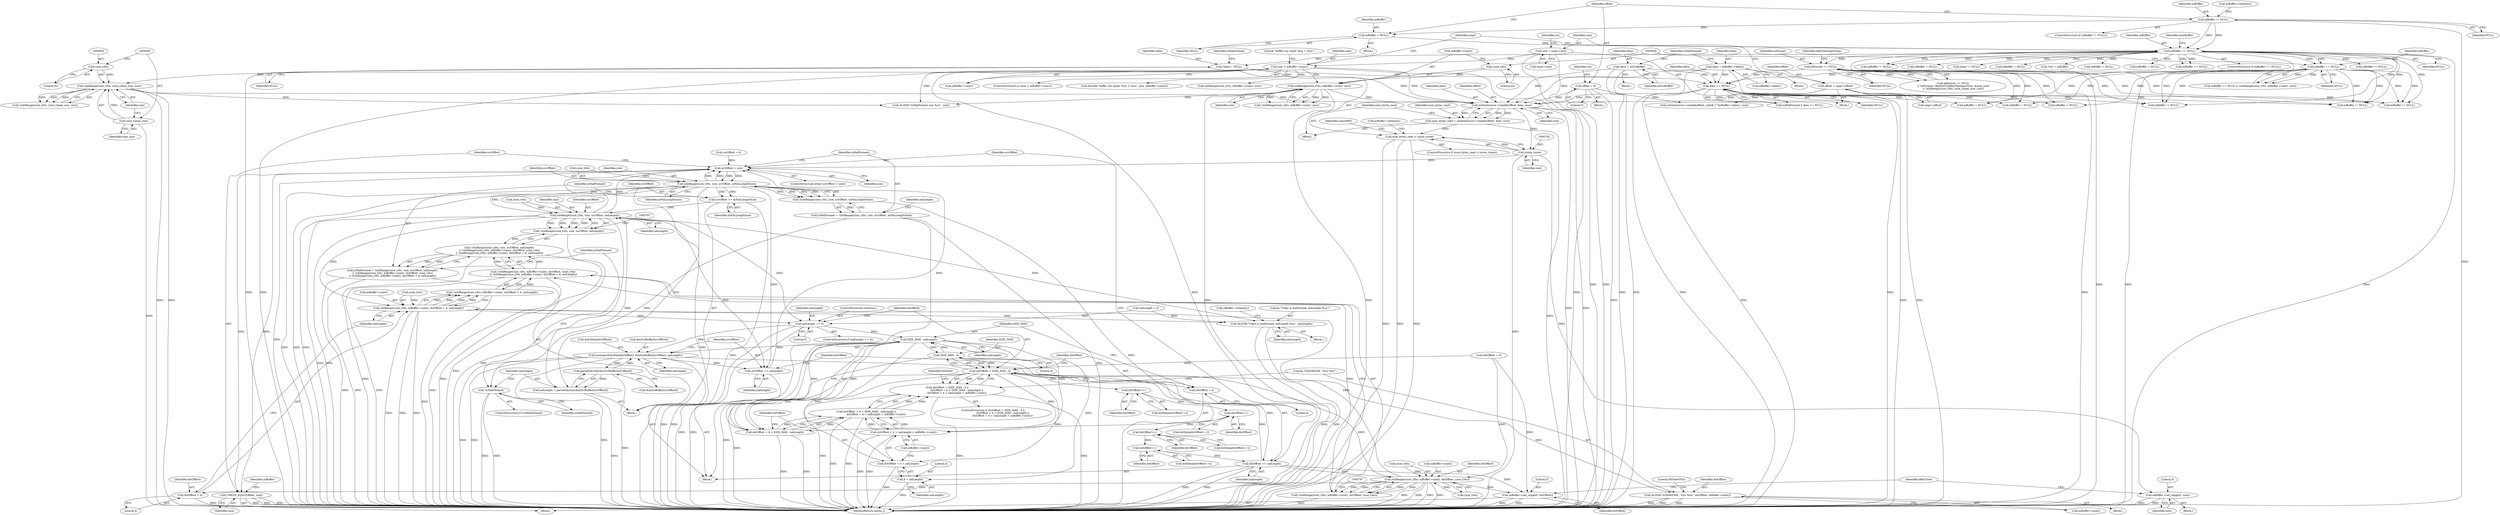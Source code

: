 digraph "0_Android_5403587a74aee2fb57076528c3927851531c8afb@API" {
"1000694" [label="(Call,mDataSource->readAt(offset, data, size))"];
"1000238" [label="(Call,offset = 0)"];
"1000303" [label="(Call,offset = smpl->offset)"];
"1000636" [label="(Call,data = mBuffer->data())"];
"1000674" [label="(Call,data == NULL)"];
"1000668" [label="(Call,data = mSrcBuffer)"];
"1000608" [label="(Call,*data = NULL)"];
"1000255" [label="(Call,mBuffer == NULL)"];
"1000234" [label="(Call,mBuffer = NULL)"];
"1000229" [label="(Call,mBuffer != NULL)"];
"1000620" [label="(Call,mBuffer == NULL)"];
"1000644" [label="(Call,mFormat == NULL)"];
"1000624" [label="(Call,isInRange((size_t)0u, mBuffer->size(), size))"];
"1000625" [label="(Call,(size_t)0u)"];
"1000347" [label="(Call,size > mBuffer->size())"];
"1000308" [label="(Call,size = smpl->size)"];
"1000654" [label="(Call,isInRange((size_t)0u, (size_t)max_size, size))"];
"1000655" [label="(Call,(size_t)0u)"];
"1000658" [label="(Call,(size_t)max_size)"];
"1000692" [label="(Call,num_bytes_read = mDataSource->readAt(offset, data, size))"];
"1000699" [label="(Call,num_bytes_read < (ssize_t)size)"];
"1000701" [label="(Call,(ssize_t)size)"];
"1000720" [label="(Call,mBuffer->set_range(0, size))"];
"1000740" [label="(Call,srcOffset < size)"];
"1000747" [label="(Call,isInRange((size_t)0u, size, srcOffset, mNALLengthSize))"];
"1000746" [label="(Call,!isInRange((size_t)0u, size, srcOffset, mNALLengthSize))"];
"1000744" [label="(Call,isMalFormed = !isInRange((size_t)0u, size, srcOffset, mNALLengthSize))"];
"1000759" [label="(Call,!isMalFormed)"];
"1000769" [label="(Call,srcOffset += mNALLengthSize)"];
"1000776" [label="(Call,isInRange((size_t)0u, size, srcOffset, nalLength))"];
"1000775" [label="(Call,!isInRange((size_t)0u, size, srcOffset, nalLength))"];
"1000774" [label="(Call,!isInRange((size_t)0u, size, srcOffset, nalLength)\n || !isInRange((size_t)0u, mBuffer->size(), dstOffset, (size_t)4u)\n || !isInRange((size_t)0u, mBuffer->size(), dstOffset + 4, nalLength))"];
"1000772" [label="(Call,isMalFormed = !isInRange((size_t)0u, size, srcOffset, nalLength)\n || !isInRange((size_t)0u, mBuffer->size(), dstOffset, (size_t)4u)\n || !isInRange((size_t)0u, mBuffer->size(), dstOffset + 4, nalLength))"];
"1000795" [label="(Call,isInRange((size_t)0u, mBuffer->size(), dstOffset + 4, nalLength))"];
"1000794" [label="(Call,!isInRange((size_t)0u, mBuffer->size(), dstOffset + 4, nalLength))"];
"1000783" [label="(Call,!isInRange((size_t)0u, mBuffer->size(), dstOffset, (size_t)4u)\n || !isInRange((size_t)0u, mBuffer->size(), dstOffset + 4, nalLength))"];
"1000807" [label="(Call,ALOGE(\"Video is malformed; nalLength %zu\", nalLength))"];
"1000817" [label="(Call,nalLength == 0)"];
"1000834" [label="(Call,SIZE_MAX - nalLength)"];
"1000826" [label="(Call,SIZE_MAX - 4)"];
"1000824" [label="(Call,dstOffset > SIZE_MAX - 4)"];
"1000823" [label="(Call,dstOffset > SIZE_MAX - 4 ||\n                        dstOffset + 4 > SIZE_MAX - nalLength ||\n                        dstOffset + 4 + nalLength > mBuffer->size())"];
"1000830" [label="(Call,dstOffset + 4 > SIZE_MAX - nalLength)"];
"1000829" [label="(Call,dstOffset + 4 > SIZE_MAX - nalLength ||\n                        dstOffset + 4 + nalLength > mBuffer->size())"];
"1000831" [label="(Call,dstOffset + 4)"];
"1000837" [label="(Call,dstOffset + 4 + nalLength > mBuffer->size())"];
"1000838" [label="(Call,dstOffset + 4 + nalLength)"];
"1000845" [label="(Call,ALOGE(\"b/26365349 : %zu %zu\", dstOffset, mBuffer->size()))"];
"1000861" [label="(Call,dstOffset++)"];
"1000867" [label="(Call,dstOffset++)"];
"1000873" [label="(Call,dstOffset++)"];
"1000879" [label="(Call,dstOffset++)"];
"1000895" [label="(Call,dstOffset += nalLength)"];
"1000785" [label="(Call,isInRange((size_t)0u, mBuffer->size(), dstOffset, (size_t)4u))"];
"1000784" [label="(Call,!isInRange((size_t)0u, mBuffer->size(), dstOffset, (size_t)4u))"];
"1000800" [label="(Call,dstOffset + 4)"];
"1000905" [label="(Call,mBuffer->set_range(0, dstOffset))"];
"1000840" [label="(Call,4 + nalLength)"];
"1000882" [label="(Call,memcpy(&dstData[dstOffset], &mSrcBuffer[srcOffset], nalLength))"];
"1000764" [label="(Call,parseNALSize(&mSrcBuffer[srcOffset]))"];
"1000762" [label="(Call,nalLength = parseNALSize(&mSrcBuffer[srcOffset]))"];
"1000892" [label="(Call,srcOffset += nalLength)"];
"1000898" [label="(Call,CHECK_EQ(srcOffset, size))"];
"1000714" [label="(Identifier,usesDRM)"];
"1000796" [label="(Call,(size_t)0u)"];
"1000717" [label="(Call,mBuffer != NULL)"];
"1000784" [label="(Call,!isInRange((size_t)0u, mBuffer->size(), dstOffset, (size_t)4u))"];
"1000349" [label="(Call,mBuffer->size())"];
"1000862" [label="(Identifier,dstOffset)"];
"1000258" [label="(Block,)"];
"1000646" [label="(Identifier,NULL)"];
"1000741" [label="(Identifier,srcOffset)"];
"1000314" [label="(Identifier,cts)"];
"1000257" [label="(Identifier,NULL)"];
"1000232" [label="(Block,)"];
"1000610" [label="(Identifier,NULL)"];
"1000827" [label="(Identifier,SIZE_MAX)"];
"1000877" [label="(Call,dstData[dstOffset++])"];
"1000661" [label="(Identifier,size)"];
"1000696" [label="(Identifier,data)"];
"1000695" [label="(Identifier,offset)"];
"1000817" [label="(Call,nalLength == 0)"];
"1000636" [label="(Call,data = mBuffer->data())"];
"1000839" [label="(Identifier,dstOffset)"];
"1000609" [label="(Identifier,data)"];
"1000747" [label="(Call,isInRange((size_t)0u, size, srcOffset, mNALLengthSize))"];
"1000346" [label="(ControlStructure,if (size > mBuffer->size()))"];
"1000909" [label="(Identifier,kKeyTime)"];
"1000861" [label="(Call,dstOffset++)"];
"1000608" [label="(Call,*data = NULL)"];
"1000240" [label="(Literal,0)"];
"1000724" [label="(Block,)"];
"1000678" [label="(Call,ALOGE(\"isMalFormed size %zu\", size))"];
"1000635" [label="(Block,)"];
"1000732" [label="(Call,srcOffset = 0)"];
"1000843" [label="(Call,mBuffer->size())"];
"1000304" [label="(Identifier,offset)"];
"1000753" [label="(Identifier,mNALLengthSize)"];
"1000905" [label="(Call,mBuffer->set_range(0, dstOffset))"];
"1000867" [label="(Call,dstOffset++)"];
"1000228" [label="(ControlStructure,if (mBuffer != NULL))"];
"1000780" [label="(Identifier,size)"];
"1000850" [label="(Literal,0x534e4554)"];
"1000233" [label="(Call,mBuffer->release())"];
"1000822" [label="(ControlStructure,if (dstOffset > SIZE_MAX - 4 ||\n                        dstOffset + 4 > SIZE_MAX - nalLength ||\n                        dstOffset + 4 + nalLength > mBuffer->size()))"];
"1000762" [label="(Call,nalLength = parseNALSize(&mSrcBuffer[srcOffset]))"];
"1000585" [label="(Block,)"];
"1000818" [label="(Identifier,nalLength)"];
"1000801" [label="(Identifier,dstOffset)"];
"1000893" [label="(Identifier,srcOffset)"];
"1000669" [label="(Identifier,data)"];
"1000234" [label="(Call,mBuffer = NULL)"];
"1000800" [label="(Call,dstOffset + 4)"];
"1000821" [label="(ControlStructure,continue;)"];
"1000873" [label="(Call,dstOffset++)"];
"1000906" [label="(Literal,0)"];
"1000887" [label="(Call,&mSrcBuffer[srcOffset])"];
"1000675" [label="(Identifier,data)"];
"1000352" [label="(Literal,\"buffer too small: %zu > %zu\")"];
"1000236" [label="(Identifier,NULL)"];
"1000456" [label="(Call,mBuffer != NULL)"];
"1000811" [label="(Call,mBuffer = NULL)"];
"1000772" [label="(Call,isMalFormed = !isInRange((size_t)0u, size, srcOffset, nalLength)\n || !isInRange((size_t)0u, mBuffer->size(), dstOffset, (size_t)4u)\n || !isInRange((size_t)0u, mBuffer->size(), dstOffset + 4, nalLength))"];
"1000755" [label="(Call,nalLength = 0)"];
"1000834" [label="(Call,SIZE_MAX - nalLength)"];
"1000791" [label="(Call,(size_t)4u)"];
"1000637" [label="(Identifier,data)"];
"1000758" [label="(ControlStructure,if (!isMalFormed))"];
"1000897" [label="(Identifier,nalLength)"];
"1000942" [label="(MethodReturn,status_t)"];
"1000819" [label="(Literal,0)"];
"1000495" [label="(Call,mBuffer = NULL)"];
"1000799" [label="(Call,mBuffer->size())"];
"1000700" [label="(Identifier,num_bytes_read)"];
"1000256" [label="(Identifier,mBuffer)"];
"1000653" [label="(Call,!isInRange((size_t)0u, (size_t)max_size, size))"];
"1000752" [label="(Identifier,srcOffset)"];
"1000769" [label="(Call,srcOffset += mNALLengthSize)"];
"1000760" [label="(Identifier,isMalFormed)"];
"1000837" [label="(Call,dstOffset + 4 + nalLength > mBuffer->size())"];
"1000883" [label="(Call,&dstData[dstOffset])"];
"1000740" [label="(Call,srcOffset < size)"];
"1000546" [label="(Call,clone != NULL)"];
"1000650" [label="(Identifier,kKeyMaxInputSize)"];
"1000672" [label="(Call,isMalFormed || data == NULL)"];
"1000309" [label="(Identifier,size)"];
"1000816" [label="(ControlStructure,if (nalLength == 0))"];
"1000308" [label="(Call,size = smpl->size)"];
"1000833" [label="(Literal,4)"];
"1000848" [label="(Call,mBuffer->size())"];
"1000765" [label="(Call,&mSrcBuffer[srcOffset])"];
"1000853" [label="(Call,mBuffer = NULL)"];
"1000805" [label="(Identifier,isMalFormed)"];
"1000847" [label="(Identifier,dstOffset)"];
"1000836" [label="(Identifier,nalLength)"];
"1000423" [label="(Call,mBuffer = NULL)"];
"1000244" [label="(Identifier,cts)"];
"1000619" [label="(Call,mBuffer == NULL || !isInRange((size_t)0u, mBuffer->size(), size))"];
"1000786" [label="(Call,(size_t)0u)"];
"1000682" [label="(Call,mBuffer != NULL)"];
"1000260" [label="(Identifier,newBuffer)"];
"1000231" [label="(Identifier,NULL)"];
"1000807" [label="(Call,ALOGE(\"Video is malformed; nalLength %zu\", nalLength))"];
"1000644" [label="(Call,mFormat == NULL)"];
"1000830" [label="(Call,dstOffset + 4 > SIZE_MAX - nalLength)"];
"1000748" [label="(Call,(size_t)0u)"];
"1000703" [label="(Identifier,size)"];
"1000670" [label="(Identifier,mSrcBuffer)"];
"1000802" [label="(Literal,4)"];
"1000310" [label="(Call,smpl->size)"];
"1000624" [label="(Call,isInRange((size_t)0u, mBuffer->size(), size))"];
"1000351" [label="(Call,ALOGE(\"buffer too small: %zu > %zu\", size, mBuffer->size()))"];
"1000835" [label="(Identifier,SIZE_MAX)"];
"1000785" [label="(Call,isInRange((size_t)0u, mBuffer->size(), dstOffset, (size_t)4u))"];
"1000789" [label="(Call,mBuffer->size())"];
"1000794" [label="(Call,!isInRange((size_t)0u, mBuffer->size(), dstOffset + 4, nalLength))"];
"1000348" [label="(Identifier,size)"];
"1000658" [label="(Call,(size_t)max_size)"];
"1000845" [label="(Call,ALOGE(\"b/26365349 : %zu %zu\", dstOffset, mBuffer->size()))"];
"1000859" [label="(Call,dstData[dstOffset++])"];
"1000894" [label="(Identifier,nalLength)"];
"1000721" [label="(Literal,0)"];
"1000874" [label="(Identifier,dstOffset)"];
"1000783" [label="(Call,!isInRange((size_t)0u, mBuffer->size(), dstOffset, (size_t)4u)\n || !isInRange((size_t)0u, mBuffer->size(), dstOffset + 4, nalLength))"];
"1000891" [label="(Identifier,nalLength)"];
"1000771" [label="(Identifier,mNALLengthSize)"];
"1000491" [label="(Call,*out = mBuffer)"];
"1000763" [label="(Identifier,nalLength)"];
"1000622" [label="(Identifier,NULL)"];
"1000810" [label="(Call,mBuffer->release())"];
"1000629" [label="(Identifier,size)"];
"1000448" [label="(Call,mBuffer = NULL)"];
"1000781" [label="(Identifier,srcOffset)"];
"1000303" [label="(Call,offset = smpl->offset)"];
"1000840" [label="(Call,4 + nalLength)"];
"1000761" [label="(Block,)"];
"1000880" [label="(Identifier,dstOffset)"];
"1000305" [label="(Call,smpl->offset)"];
"1000742" [label="(Identifier,size)"];
"1000359" [label="(Identifier,smpl)"];
"1000536" [label="(Call,mBuffer = NULL)"];
"1000902" [label="(Call,mBuffer != NULL)"];
"1000722" [label="(Identifier,size)"];
"1000829" [label="(Call,dstOffset + 4 > SIZE_MAX - nalLength ||\n                        dstOffset + 4 + nalLength > mBuffer->size())"];
"1000777" [label="(Call,(size_t)0u)"];
"1000230" [label="(Identifier,mBuffer)"];
"1000621" [label="(Identifier,mBuffer)"];
"1000744" [label="(Call,isMalFormed = !isInRange((size_t)0u, size, srcOffset, mNALLengthSize))"];
"1000795" [label="(Call,isInRange((size_t)0u, mBuffer->size(), dstOffset + 4, nalLength))"];
"1000826" [label="(Call,SIZE_MAX - 4)"];
"1000776" [label="(Call,isInRange((size_t)0u, size, srcOffset, nalLength))"];
"1000860" [label="(Identifier,dstData)"];
"1000841" [label="(Literal,4)"];
"1000706" [label="(Call,mBuffer = NULL)"];
"1000699" [label="(Call,num_bytes_read < (ssize_t)size)"];
"1000613" [label="(Identifier,isMalFormed)"];
"1000623" [label="(Call,!isInRange((size_t)0u, mBuffer->size(), size))"];
"1000106" [label="(Block,)"];
"1000655" [label="(Call,(size_t)0u)"];
"1000809" [label="(Identifier,nalLength)"];
"1000692" [label="(Call,num_bytes_read = mDataSource->readAt(offset, data, size))"];
"1000347" [label="(Call,size > mBuffer->size())"];
"1000896" [label="(Identifier,dstOffset)"];
"1000338" [label="(Call,mBuffer == NULL)"];
"1000715" [label="(Block,)"];
"1000745" [label="(Identifier,isMalFormed)"];
"1000657" [label="(Literal,0u)"];
"1000705" [label="(Call,mBuffer->release())"];
"1000838" [label="(Call,dstOffset + 4 + nalLength)"];
"1000825" [label="(Identifier,dstOffset)"];
"1000774" [label="(Call,!isInRange((size_t)0u, size, srcOffset, nalLength)\n || !isInRange((size_t)0u, mBuffer->size(), dstOffset, (size_t)4u)\n || !isInRange((size_t)0u, mBuffer->size(), dstOffset + 4, nalLength))"];
"1000865" [label="(Call,dstData[dstOffset++])"];
"1000697" [label="(Identifier,size)"];
"1000756" [label="(Identifier,nalLength)"];
"1000759" [label="(Call,!isMalFormed)"];
"1000254" [label="(ControlStructure,if (mBuffer == NULL))"];
"1000667" [label="(Block,)"];
"1000674" [label="(Call,data == NULL)"];
"1000846" [label="(Literal,\"b/26365349 : %zu %zu\")"];
"1000842" [label="(Identifier,nalLength)"];
"1000903" [label="(Identifier,mBuffer)"];
"1000693" [label="(Identifier,num_bytes_read)"];
"1000739" [label="(ControlStructure,while (srcOffset < size))"];
"1000828" [label="(Literal,4)"];
"1000643" [label="(Call,mFormat == NULL\n || !mFormat->findInt32(kKeyMaxInputSize, &max_size)\n || !isInRange((size_t)0u, (size_t)max_size, size))"];
"1000803" [label="(Identifier,nalLength)"];
"1000627" [label="(Literal,0u)"];
"1000900" [label="(Identifier,size)"];
"1000628" [label="(Call,mBuffer->size())"];
"1000868" [label="(Identifier,dstOffset)"];
"1000660" [label="(Identifier,max_size)"];
"1000775" [label="(Call,!isInRange((size_t)0u, size, srcOffset, nalLength))"];
"1000694" [label="(Call,mDataSource->readAt(offset, data, size))"];
"1000701" [label="(Call,(ssize_t)size)"];
"1000698" [label="(ControlStructure,if (num_bytes_read < (ssize_t)size))"];
"1000871" [label="(Call,dstData[dstOffset++])"];
"1000751" [label="(Identifier,size)"];
"1000898" [label="(Call,CHECK_EQ(srcOffset, size))"];
"1000824" [label="(Call,dstOffset > SIZE_MAX - 4)"];
"1000743" [label="(Block,)"];
"1000879" [label="(Call,dstOffset++)"];
"1000892" [label="(Call,srcOffset += nalLength)"];
"1000229" [label="(Call,mBuffer != NULL)"];
"1000907" [label="(Identifier,dstOffset)"];
"1000638" [label="(Call,mBuffer->data())"];
"1000782" [label="(Identifier,nalLength)"];
"1000895" [label="(Call,dstOffset += nalLength)"];
"1000764" [label="(Call,parseNALSize(&mSrcBuffer[srcOffset]))"];
"1000255" [label="(Call,mBuffer == NULL)"];
"1000882" [label="(Call,memcpy(&dstData[dstOffset], &mSrcBuffer[srcOffset], nalLength))"];
"1000235" [label="(Identifier,mBuffer)"];
"1000676" [label="(Identifier,NULL)"];
"1000790" [label="(Identifier,dstOffset)"];
"1000831" [label="(Call,dstOffset + 4)"];
"1000808" [label="(Literal,\"Video is malformed; nalLength %zu\")"];
"1000806" [label="(Block,)"];
"1000238" [label="(Call,offset = 0)"];
"1000434" [label="(Call,mDataSource->readAt(offset, (uint8_t *)mBuffer->data(), size))"];
"1000620" [label="(Call,mBuffer == NULL)"];
"1000654" [label="(Call,isInRange((size_t)0u, (size_t)max_size, size))"];
"1000645" [label="(Identifier,mFormat)"];
"1000625" [label="(Call,(size_t)0u)"];
"1000746" [label="(Call,!isInRange((size_t)0u, size, srcOffset, mNALLengthSize))"];
"1000823" [label="(Call,dstOffset > SIZE_MAX - 4 ||\n                        dstOffset + 4 > SIZE_MAX - nalLength ||\n                        dstOffset + 4 + nalLength > mBuffer->size())"];
"1000832" [label="(Identifier,dstOffset)"];
"1000673" [label="(Identifier,isMalFormed)"];
"1000736" [label="(Call,dstOffset = 0)"];
"1000668" [label="(Call,data = mSrcBuffer)"];
"1000415" [label="(Call,isInRange((size_t)0u, mBuffer->size(), size))"];
"1000844" [label="(Block,)"];
"1000770" [label="(Identifier,srcOffset)"];
"1000899" [label="(Identifier,srcOffset)"];
"1000239" [label="(Identifier,offset)"];
"1000773" [label="(Identifier,isMalFormed)"];
"1000555" [label="(Call,mBuffer != NULL)"];
"1000720" [label="(Call,mBuffer->set_range(0, size))"];
"1000694" -> "1000692"  [label="AST: "];
"1000694" -> "1000697"  [label="CFG: "];
"1000695" -> "1000694"  [label="AST: "];
"1000696" -> "1000694"  [label="AST: "];
"1000697" -> "1000694"  [label="AST: "];
"1000692" -> "1000694"  [label="CFG: "];
"1000694" -> "1000942"  [label="DDG: "];
"1000694" -> "1000942"  [label="DDG: "];
"1000694" -> "1000692"  [label="DDG: "];
"1000694" -> "1000692"  [label="DDG: "];
"1000694" -> "1000692"  [label="DDG: "];
"1000238" -> "1000694"  [label="DDG: "];
"1000303" -> "1000694"  [label="DDG: "];
"1000636" -> "1000694"  [label="DDG: "];
"1000674" -> "1000694"  [label="DDG: "];
"1000668" -> "1000694"  [label="DDG: "];
"1000608" -> "1000694"  [label="DDG: "];
"1000624" -> "1000694"  [label="DDG: "];
"1000654" -> "1000694"  [label="DDG: "];
"1000347" -> "1000694"  [label="DDG: "];
"1000694" -> "1000701"  [label="DDG: "];
"1000238" -> "1000106"  [label="AST: "];
"1000238" -> "1000240"  [label="CFG: "];
"1000239" -> "1000238"  [label="AST: "];
"1000240" -> "1000238"  [label="AST: "];
"1000244" -> "1000238"  [label="CFG: "];
"1000238" -> "1000942"  [label="DDG: "];
"1000238" -> "1000434"  [label="DDG: "];
"1000303" -> "1000258"  [label="AST: "];
"1000303" -> "1000305"  [label="CFG: "];
"1000304" -> "1000303"  [label="AST: "];
"1000305" -> "1000303"  [label="AST: "];
"1000309" -> "1000303"  [label="CFG: "];
"1000303" -> "1000942"  [label="DDG: "];
"1000303" -> "1000942"  [label="DDG: "];
"1000303" -> "1000434"  [label="DDG: "];
"1000636" -> "1000635"  [label="AST: "];
"1000636" -> "1000638"  [label="CFG: "];
"1000637" -> "1000636"  [label="AST: "];
"1000638" -> "1000636"  [label="AST: "];
"1000673" -> "1000636"  [label="CFG: "];
"1000636" -> "1000942"  [label="DDG: "];
"1000636" -> "1000942"  [label="DDG: "];
"1000636" -> "1000674"  [label="DDG: "];
"1000674" -> "1000672"  [label="AST: "];
"1000674" -> "1000676"  [label="CFG: "];
"1000675" -> "1000674"  [label="AST: "];
"1000676" -> "1000674"  [label="AST: "];
"1000672" -> "1000674"  [label="CFG: "];
"1000674" -> "1000942"  [label="DDG: "];
"1000674" -> "1000672"  [label="DDG: "];
"1000674" -> "1000672"  [label="DDG: "];
"1000668" -> "1000674"  [label="DDG: "];
"1000608" -> "1000674"  [label="DDG: "];
"1000620" -> "1000674"  [label="DDG: "];
"1000644" -> "1000674"  [label="DDG: "];
"1000674" -> "1000682"  [label="DDG: "];
"1000674" -> "1000706"  [label="DDG: "];
"1000674" -> "1000717"  [label="DDG: "];
"1000674" -> "1000811"  [label="DDG: "];
"1000674" -> "1000853"  [label="DDG: "];
"1000674" -> "1000902"  [label="DDG: "];
"1000668" -> "1000667"  [label="AST: "];
"1000668" -> "1000670"  [label="CFG: "];
"1000669" -> "1000668"  [label="AST: "];
"1000670" -> "1000668"  [label="AST: "];
"1000673" -> "1000668"  [label="CFG: "];
"1000668" -> "1000942"  [label="DDG: "];
"1000668" -> "1000942"  [label="DDG: "];
"1000608" -> "1000585"  [label="AST: "];
"1000608" -> "1000610"  [label="CFG: "];
"1000609" -> "1000608"  [label="AST: "];
"1000610" -> "1000608"  [label="AST: "];
"1000613" -> "1000608"  [label="CFG: "];
"1000608" -> "1000942"  [label="DDG: "];
"1000255" -> "1000608"  [label="DDG: "];
"1000255" -> "1000254"  [label="AST: "];
"1000255" -> "1000257"  [label="CFG: "];
"1000256" -> "1000255"  [label="AST: "];
"1000257" -> "1000255"  [label="AST: "];
"1000260" -> "1000255"  [label="CFG: "];
"1000359" -> "1000255"  [label="CFG: "];
"1000255" -> "1000942"  [label="DDG: "];
"1000255" -> "1000942"  [label="DDG: "];
"1000255" -> "1000942"  [label="DDG: "];
"1000234" -> "1000255"  [label="DDG: "];
"1000229" -> "1000255"  [label="DDG: "];
"1000229" -> "1000255"  [label="DDG: "];
"1000255" -> "1000338"  [label="DDG: "];
"1000255" -> "1000338"  [label="DDG: "];
"1000255" -> "1000423"  [label="DDG: "];
"1000255" -> "1000448"  [label="DDG: "];
"1000255" -> "1000456"  [label="DDG: "];
"1000255" -> "1000456"  [label="DDG: "];
"1000255" -> "1000491"  [label="DDG: "];
"1000255" -> "1000495"  [label="DDG: "];
"1000255" -> "1000536"  [label="DDG: "];
"1000255" -> "1000546"  [label="DDG: "];
"1000255" -> "1000555"  [label="DDG: "];
"1000255" -> "1000620"  [label="DDG: "];
"1000255" -> "1000620"  [label="DDG: "];
"1000255" -> "1000644"  [label="DDG: "];
"1000255" -> "1000682"  [label="DDG: "];
"1000255" -> "1000717"  [label="DDG: "];
"1000255" -> "1000902"  [label="DDG: "];
"1000234" -> "1000232"  [label="AST: "];
"1000234" -> "1000236"  [label="CFG: "];
"1000235" -> "1000234"  [label="AST: "];
"1000236" -> "1000234"  [label="AST: "];
"1000239" -> "1000234"  [label="CFG: "];
"1000229" -> "1000234"  [label="DDG: "];
"1000229" -> "1000228"  [label="AST: "];
"1000229" -> "1000231"  [label="CFG: "];
"1000230" -> "1000229"  [label="AST: "];
"1000231" -> "1000229"  [label="AST: "];
"1000233" -> "1000229"  [label="CFG: "];
"1000239" -> "1000229"  [label="CFG: "];
"1000229" -> "1000942"  [label="DDG: "];
"1000620" -> "1000619"  [label="AST: "];
"1000620" -> "1000622"  [label="CFG: "];
"1000621" -> "1000620"  [label="AST: "];
"1000622" -> "1000620"  [label="AST: "];
"1000626" -> "1000620"  [label="CFG: "];
"1000619" -> "1000620"  [label="CFG: "];
"1000620" -> "1000619"  [label="DDG: "];
"1000620" -> "1000619"  [label="DDG: "];
"1000620" -> "1000682"  [label="DDG: "];
"1000620" -> "1000682"  [label="DDG: "];
"1000620" -> "1000706"  [label="DDG: "];
"1000620" -> "1000717"  [label="DDG: "];
"1000620" -> "1000717"  [label="DDG: "];
"1000620" -> "1000811"  [label="DDG: "];
"1000620" -> "1000853"  [label="DDG: "];
"1000620" -> "1000902"  [label="DDG: "];
"1000620" -> "1000902"  [label="DDG: "];
"1000644" -> "1000643"  [label="AST: "];
"1000644" -> "1000646"  [label="CFG: "];
"1000645" -> "1000644"  [label="AST: "];
"1000646" -> "1000644"  [label="AST: "];
"1000650" -> "1000644"  [label="CFG: "];
"1000643" -> "1000644"  [label="CFG: "];
"1000644" -> "1000942"  [label="DDG: "];
"1000644" -> "1000643"  [label="DDG: "];
"1000644" -> "1000643"  [label="DDG: "];
"1000644" -> "1000682"  [label="DDG: "];
"1000644" -> "1000706"  [label="DDG: "];
"1000644" -> "1000717"  [label="DDG: "];
"1000644" -> "1000811"  [label="DDG: "];
"1000644" -> "1000853"  [label="DDG: "];
"1000644" -> "1000902"  [label="DDG: "];
"1000624" -> "1000623"  [label="AST: "];
"1000624" -> "1000629"  [label="CFG: "];
"1000625" -> "1000624"  [label="AST: "];
"1000628" -> "1000624"  [label="AST: "];
"1000629" -> "1000624"  [label="AST: "];
"1000623" -> "1000624"  [label="CFG: "];
"1000624" -> "1000942"  [label="DDG: "];
"1000624" -> "1000942"  [label="DDG: "];
"1000624" -> "1000623"  [label="DDG: "];
"1000624" -> "1000623"  [label="DDG: "];
"1000624" -> "1000623"  [label="DDG: "];
"1000625" -> "1000624"  [label="DDG: "];
"1000347" -> "1000624"  [label="DDG: "];
"1000624" -> "1000678"  [label="DDG: "];
"1000625" -> "1000627"  [label="CFG: "];
"1000626" -> "1000625"  [label="AST: "];
"1000627" -> "1000625"  [label="AST: "];
"1000628" -> "1000625"  [label="CFG: "];
"1000347" -> "1000346"  [label="AST: "];
"1000347" -> "1000349"  [label="CFG: "];
"1000348" -> "1000347"  [label="AST: "];
"1000349" -> "1000347"  [label="AST: "];
"1000352" -> "1000347"  [label="CFG: "];
"1000359" -> "1000347"  [label="CFG: "];
"1000347" -> "1000942"  [label="DDG: "];
"1000347" -> "1000942"  [label="DDG: "];
"1000347" -> "1000942"  [label="DDG: "];
"1000308" -> "1000347"  [label="DDG: "];
"1000347" -> "1000351"  [label="DDG: "];
"1000347" -> "1000415"  [label="DDG: "];
"1000347" -> "1000654"  [label="DDG: "];
"1000347" -> "1000678"  [label="DDG: "];
"1000308" -> "1000258"  [label="AST: "];
"1000308" -> "1000310"  [label="CFG: "];
"1000309" -> "1000308"  [label="AST: "];
"1000310" -> "1000308"  [label="AST: "];
"1000314" -> "1000308"  [label="CFG: "];
"1000308" -> "1000942"  [label="DDG: "];
"1000308" -> "1000942"  [label="DDG: "];
"1000654" -> "1000653"  [label="AST: "];
"1000654" -> "1000661"  [label="CFG: "];
"1000655" -> "1000654"  [label="AST: "];
"1000658" -> "1000654"  [label="AST: "];
"1000661" -> "1000654"  [label="AST: "];
"1000653" -> "1000654"  [label="CFG: "];
"1000654" -> "1000942"  [label="DDG: "];
"1000654" -> "1000942"  [label="DDG: "];
"1000654" -> "1000653"  [label="DDG: "];
"1000654" -> "1000653"  [label="DDG: "];
"1000654" -> "1000653"  [label="DDG: "];
"1000655" -> "1000654"  [label="DDG: "];
"1000658" -> "1000654"  [label="DDG: "];
"1000654" -> "1000678"  [label="DDG: "];
"1000655" -> "1000657"  [label="CFG: "];
"1000656" -> "1000655"  [label="AST: "];
"1000657" -> "1000655"  [label="AST: "];
"1000659" -> "1000655"  [label="CFG: "];
"1000658" -> "1000660"  [label="CFG: "];
"1000659" -> "1000658"  [label="AST: "];
"1000660" -> "1000658"  [label="AST: "];
"1000661" -> "1000658"  [label="CFG: "];
"1000658" -> "1000942"  [label="DDG: "];
"1000692" -> "1000585"  [label="AST: "];
"1000693" -> "1000692"  [label="AST: "];
"1000700" -> "1000692"  [label="CFG: "];
"1000692" -> "1000942"  [label="DDG: "];
"1000692" -> "1000699"  [label="DDG: "];
"1000699" -> "1000698"  [label="AST: "];
"1000699" -> "1000701"  [label="CFG: "];
"1000700" -> "1000699"  [label="AST: "];
"1000701" -> "1000699"  [label="AST: "];
"1000705" -> "1000699"  [label="CFG: "];
"1000714" -> "1000699"  [label="CFG: "];
"1000699" -> "1000942"  [label="DDG: "];
"1000699" -> "1000942"  [label="DDG: "];
"1000699" -> "1000942"  [label="DDG: "];
"1000701" -> "1000699"  [label="DDG: "];
"1000701" -> "1000703"  [label="CFG: "];
"1000702" -> "1000701"  [label="AST: "];
"1000703" -> "1000701"  [label="AST: "];
"1000701" -> "1000942"  [label="DDG: "];
"1000701" -> "1000720"  [label="DDG: "];
"1000701" -> "1000740"  [label="DDG: "];
"1000720" -> "1000715"  [label="AST: "];
"1000720" -> "1000722"  [label="CFG: "];
"1000721" -> "1000720"  [label="AST: "];
"1000722" -> "1000720"  [label="AST: "];
"1000909" -> "1000720"  [label="CFG: "];
"1000720" -> "1000942"  [label="DDG: "];
"1000720" -> "1000942"  [label="DDG: "];
"1000740" -> "1000739"  [label="AST: "];
"1000740" -> "1000742"  [label="CFG: "];
"1000741" -> "1000740"  [label="AST: "];
"1000742" -> "1000740"  [label="AST: "];
"1000745" -> "1000740"  [label="CFG: "];
"1000899" -> "1000740"  [label="CFG: "];
"1000740" -> "1000942"  [label="DDG: "];
"1000892" -> "1000740"  [label="DDG: "];
"1000776" -> "1000740"  [label="DDG: "];
"1000776" -> "1000740"  [label="DDG: "];
"1000747" -> "1000740"  [label="DDG: "];
"1000747" -> "1000740"  [label="DDG: "];
"1000732" -> "1000740"  [label="DDG: "];
"1000740" -> "1000747"  [label="DDG: "];
"1000740" -> "1000747"  [label="DDG: "];
"1000740" -> "1000898"  [label="DDG: "];
"1000740" -> "1000898"  [label="DDG: "];
"1000747" -> "1000746"  [label="AST: "];
"1000747" -> "1000753"  [label="CFG: "];
"1000748" -> "1000747"  [label="AST: "];
"1000751" -> "1000747"  [label="AST: "];
"1000752" -> "1000747"  [label="AST: "];
"1000753" -> "1000747"  [label="AST: "];
"1000746" -> "1000747"  [label="CFG: "];
"1000747" -> "1000942"  [label="DDG: "];
"1000747" -> "1000942"  [label="DDG: "];
"1000747" -> "1000942"  [label="DDG: "];
"1000747" -> "1000942"  [label="DDG: "];
"1000747" -> "1000746"  [label="DDG: "];
"1000747" -> "1000746"  [label="DDG: "];
"1000747" -> "1000746"  [label="DDG: "];
"1000747" -> "1000746"  [label="DDG: "];
"1000748" -> "1000747"  [label="DDG: "];
"1000747" -> "1000769"  [label="DDG: "];
"1000747" -> "1000769"  [label="DDG: "];
"1000747" -> "1000776"  [label="DDG: "];
"1000747" -> "1000892"  [label="DDG: "];
"1000746" -> "1000744"  [label="AST: "];
"1000744" -> "1000746"  [label="CFG: "];
"1000746" -> "1000942"  [label="DDG: "];
"1000746" -> "1000744"  [label="DDG: "];
"1000744" -> "1000743"  [label="AST: "];
"1000745" -> "1000744"  [label="AST: "];
"1000756" -> "1000744"  [label="CFG: "];
"1000744" -> "1000942"  [label="DDG: "];
"1000744" -> "1000759"  [label="DDG: "];
"1000759" -> "1000758"  [label="AST: "];
"1000759" -> "1000760"  [label="CFG: "];
"1000760" -> "1000759"  [label="AST: "];
"1000763" -> "1000759"  [label="CFG: "];
"1000805" -> "1000759"  [label="CFG: "];
"1000759" -> "1000942"  [label="DDG: "];
"1000759" -> "1000942"  [label="DDG: "];
"1000769" -> "1000761"  [label="AST: "];
"1000769" -> "1000771"  [label="CFG: "];
"1000770" -> "1000769"  [label="AST: "];
"1000771" -> "1000769"  [label="AST: "];
"1000773" -> "1000769"  [label="CFG: "];
"1000769" -> "1000942"  [label="DDG: "];
"1000769" -> "1000776"  [label="DDG: "];
"1000776" -> "1000775"  [label="AST: "];
"1000776" -> "1000782"  [label="CFG: "];
"1000777" -> "1000776"  [label="AST: "];
"1000780" -> "1000776"  [label="AST: "];
"1000781" -> "1000776"  [label="AST: "];
"1000782" -> "1000776"  [label="AST: "];
"1000775" -> "1000776"  [label="CFG: "];
"1000776" -> "1000942"  [label="DDG: "];
"1000776" -> "1000942"  [label="DDG: "];
"1000776" -> "1000942"  [label="DDG: "];
"1000776" -> "1000775"  [label="DDG: "];
"1000776" -> "1000775"  [label="DDG: "];
"1000776" -> "1000775"  [label="DDG: "];
"1000776" -> "1000775"  [label="DDG: "];
"1000777" -> "1000776"  [label="DDG: "];
"1000762" -> "1000776"  [label="DDG: "];
"1000776" -> "1000795"  [label="DDG: "];
"1000776" -> "1000807"  [label="DDG: "];
"1000776" -> "1000817"  [label="DDG: "];
"1000776" -> "1000892"  [label="DDG: "];
"1000775" -> "1000774"  [label="AST: "];
"1000787" -> "1000775"  [label="CFG: "];
"1000774" -> "1000775"  [label="CFG: "];
"1000775" -> "1000942"  [label="DDG: "];
"1000775" -> "1000774"  [label="DDG: "];
"1000774" -> "1000772"  [label="AST: "];
"1000774" -> "1000783"  [label="CFG: "];
"1000783" -> "1000774"  [label="AST: "];
"1000772" -> "1000774"  [label="CFG: "];
"1000774" -> "1000942"  [label="DDG: "];
"1000774" -> "1000942"  [label="DDG: "];
"1000774" -> "1000772"  [label="DDG: "];
"1000774" -> "1000772"  [label="DDG: "];
"1000783" -> "1000774"  [label="DDG: "];
"1000783" -> "1000774"  [label="DDG: "];
"1000772" -> "1000761"  [label="AST: "];
"1000773" -> "1000772"  [label="AST: "];
"1000805" -> "1000772"  [label="CFG: "];
"1000772" -> "1000942"  [label="DDG: "];
"1000772" -> "1000942"  [label="DDG: "];
"1000795" -> "1000794"  [label="AST: "];
"1000795" -> "1000803"  [label="CFG: "];
"1000796" -> "1000795"  [label="AST: "];
"1000799" -> "1000795"  [label="AST: "];
"1000800" -> "1000795"  [label="AST: "];
"1000803" -> "1000795"  [label="AST: "];
"1000794" -> "1000795"  [label="CFG: "];
"1000795" -> "1000942"  [label="DDG: "];
"1000795" -> "1000942"  [label="DDG: "];
"1000795" -> "1000942"  [label="DDG: "];
"1000795" -> "1000794"  [label="DDG: "];
"1000795" -> "1000794"  [label="DDG: "];
"1000795" -> "1000794"  [label="DDG: "];
"1000795" -> "1000794"  [label="DDG: "];
"1000796" -> "1000795"  [label="DDG: "];
"1000785" -> "1000795"  [label="DDG: "];
"1000795" -> "1000807"  [label="DDG: "];
"1000795" -> "1000817"  [label="DDG: "];
"1000794" -> "1000783"  [label="AST: "];
"1000783" -> "1000794"  [label="CFG: "];
"1000794" -> "1000942"  [label="DDG: "];
"1000794" -> "1000783"  [label="DDG: "];
"1000783" -> "1000784"  [label="CFG: "];
"1000784" -> "1000783"  [label="AST: "];
"1000783" -> "1000942"  [label="DDG: "];
"1000783" -> "1000942"  [label="DDG: "];
"1000784" -> "1000783"  [label="DDG: "];
"1000807" -> "1000806"  [label="AST: "];
"1000807" -> "1000809"  [label="CFG: "];
"1000808" -> "1000807"  [label="AST: "];
"1000809" -> "1000807"  [label="AST: "];
"1000810" -> "1000807"  [label="CFG: "];
"1000807" -> "1000942"  [label="DDG: "];
"1000807" -> "1000942"  [label="DDG: "];
"1000755" -> "1000807"  [label="DDG: "];
"1000817" -> "1000816"  [label="AST: "];
"1000817" -> "1000819"  [label="CFG: "];
"1000818" -> "1000817"  [label="AST: "];
"1000819" -> "1000817"  [label="AST: "];
"1000821" -> "1000817"  [label="CFG: "];
"1000825" -> "1000817"  [label="CFG: "];
"1000817" -> "1000942"  [label="DDG: "];
"1000817" -> "1000942"  [label="DDG: "];
"1000755" -> "1000817"  [label="DDG: "];
"1000817" -> "1000834"  [label="DDG: "];
"1000817" -> "1000882"  [label="DDG: "];
"1000834" -> "1000830"  [label="AST: "];
"1000834" -> "1000836"  [label="CFG: "];
"1000835" -> "1000834"  [label="AST: "];
"1000836" -> "1000834"  [label="AST: "];
"1000830" -> "1000834"  [label="CFG: "];
"1000834" -> "1000942"  [label="DDG: "];
"1000834" -> "1000942"  [label="DDG: "];
"1000834" -> "1000826"  [label="DDG: "];
"1000834" -> "1000830"  [label="DDG: "];
"1000834" -> "1000830"  [label="DDG: "];
"1000826" -> "1000834"  [label="DDG: "];
"1000834" -> "1000837"  [label="DDG: "];
"1000834" -> "1000838"  [label="DDG: "];
"1000834" -> "1000840"  [label="DDG: "];
"1000834" -> "1000882"  [label="DDG: "];
"1000826" -> "1000824"  [label="AST: "];
"1000826" -> "1000828"  [label="CFG: "];
"1000827" -> "1000826"  [label="AST: "];
"1000828" -> "1000826"  [label="AST: "];
"1000824" -> "1000826"  [label="CFG: "];
"1000826" -> "1000942"  [label="DDG: "];
"1000826" -> "1000824"  [label="DDG: "];
"1000826" -> "1000824"  [label="DDG: "];
"1000824" -> "1000823"  [label="AST: "];
"1000825" -> "1000824"  [label="AST: "];
"1000832" -> "1000824"  [label="CFG: "];
"1000823" -> "1000824"  [label="CFG: "];
"1000824" -> "1000942"  [label="DDG: "];
"1000824" -> "1000823"  [label="DDG: "];
"1000824" -> "1000823"  [label="DDG: "];
"1000785" -> "1000824"  [label="DDG: "];
"1000736" -> "1000824"  [label="DDG: "];
"1000895" -> "1000824"  [label="DDG: "];
"1000824" -> "1000830"  [label="DDG: "];
"1000824" -> "1000831"  [label="DDG: "];
"1000824" -> "1000837"  [label="DDG: "];
"1000824" -> "1000838"  [label="DDG: "];
"1000824" -> "1000845"  [label="DDG: "];
"1000824" -> "1000861"  [label="DDG: "];
"1000823" -> "1000822"  [label="AST: "];
"1000823" -> "1000829"  [label="CFG: "];
"1000829" -> "1000823"  [label="AST: "];
"1000846" -> "1000823"  [label="CFG: "];
"1000860" -> "1000823"  [label="CFG: "];
"1000823" -> "1000942"  [label="DDG: "];
"1000823" -> "1000942"  [label="DDG: "];
"1000823" -> "1000942"  [label="DDG: "];
"1000829" -> "1000823"  [label="DDG: "];
"1000829" -> "1000823"  [label="DDG: "];
"1000830" -> "1000829"  [label="AST: "];
"1000831" -> "1000830"  [label="AST: "];
"1000839" -> "1000830"  [label="CFG: "];
"1000829" -> "1000830"  [label="CFG: "];
"1000830" -> "1000942"  [label="DDG: "];
"1000830" -> "1000942"  [label="DDG: "];
"1000830" -> "1000829"  [label="DDG: "];
"1000830" -> "1000829"  [label="DDG: "];
"1000829" -> "1000837"  [label="CFG: "];
"1000837" -> "1000829"  [label="AST: "];
"1000829" -> "1000942"  [label="DDG: "];
"1000829" -> "1000942"  [label="DDG: "];
"1000837" -> "1000829"  [label="DDG: "];
"1000837" -> "1000829"  [label="DDG: "];
"1000831" -> "1000833"  [label="CFG: "];
"1000832" -> "1000831"  [label="AST: "];
"1000833" -> "1000831"  [label="AST: "];
"1000835" -> "1000831"  [label="CFG: "];
"1000837" -> "1000843"  [label="CFG: "];
"1000838" -> "1000837"  [label="AST: "];
"1000843" -> "1000837"  [label="AST: "];
"1000837" -> "1000942"  [label="DDG: "];
"1000837" -> "1000942"  [label="DDG: "];
"1000838" -> "1000840"  [label="CFG: "];
"1000839" -> "1000838"  [label="AST: "];
"1000840" -> "1000838"  [label="AST: "];
"1000843" -> "1000838"  [label="CFG: "];
"1000838" -> "1000942"  [label="DDG: "];
"1000845" -> "1000844"  [label="AST: "];
"1000845" -> "1000848"  [label="CFG: "];
"1000846" -> "1000845"  [label="AST: "];
"1000847" -> "1000845"  [label="AST: "];
"1000848" -> "1000845"  [label="AST: "];
"1000850" -> "1000845"  [label="CFG: "];
"1000845" -> "1000942"  [label="DDG: "];
"1000845" -> "1000942"  [label="DDG: "];
"1000845" -> "1000942"  [label="DDG: "];
"1000861" -> "1000859"  [label="AST: "];
"1000861" -> "1000862"  [label="CFG: "];
"1000862" -> "1000861"  [label="AST: "];
"1000859" -> "1000861"  [label="CFG: "];
"1000861" -> "1000867"  [label="DDG: "];
"1000867" -> "1000865"  [label="AST: "];
"1000867" -> "1000868"  [label="CFG: "];
"1000868" -> "1000867"  [label="AST: "];
"1000865" -> "1000867"  [label="CFG: "];
"1000867" -> "1000873"  [label="DDG: "];
"1000873" -> "1000871"  [label="AST: "];
"1000873" -> "1000874"  [label="CFG: "];
"1000874" -> "1000873"  [label="AST: "];
"1000871" -> "1000873"  [label="CFG: "];
"1000873" -> "1000879"  [label="DDG: "];
"1000879" -> "1000877"  [label="AST: "];
"1000879" -> "1000880"  [label="CFG: "];
"1000880" -> "1000879"  [label="AST: "];
"1000877" -> "1000879"  [label="CFG: "];
"1000879" -> "1000895"  [label="DDG: "];
"1000895" -> "1000743"  [label="AST: "];
"1000895" -> "1000897"  [label="CFG: "];
"1000896" -> "1000895"  [label="AST: "];
"1000897" -> "1000895"  [label="AST: "];
"1000741" -> "1000895"  [label="CFG: "];
"1000895" -> "1000942"  [label="DDG: "];
"1000895" -> "1000942"  [label="DDG: "];
"1000895" -> "1000785"  [label="DDG: "];
"1000882" -> "1000895"  [label="DDG: "];
"1000895" -> "1000905"  [label="DDG: "];
"1000785" -> "1000784"  [label="AST: "];
"1000785" -> "1000791"  [label="CFG: "];
"1000786" -> "1000785"  [label="AST: "];
"1000789" -> "1000785"  [label="AST: "];
"1000790" -> "1000785"  [label="AST: "];
"1000791" -> "1000785"  [label="AST: "];
"1000784" -> "1000785"  [label="CFG: "];
"1000785" -> "1000942"  [label="DDG: "];
"1000785" -> "1000942"  [label="DDG: "];
"1000785" -> "1000942"  [label="DDG: "];
"1000785" -> "1000942"  [label="DDG: "];
"1000785" -> "1000784"  [label="DDG: "];
"1000785" -> "1000784"  [label="DDG: "];
"1000785" -> "1000784"  [label="DDG: "];
"1000785" -> "1000784"  [label="DDG: "];
"1000786" -> "1000785"  [label="DDG: "];
"1000736" -> "1000785"  [label="DDG: "];
"1000791" -> "1000785"  [label="DDG: "];
"1000785" -> "1000800"  [label="DDG: "];
"1000785" -> "1000905"  [label="DDG: "];
"1000797" -> "1000784"  [label="CFG: "];
"1000784" -> "1000942"  [label="DDG: "];
"1000800" -> "1000802"  [label="CFG: "];
"1000801" -> "1000800"  [label="AST: "];
"1000802" -> "1000800"  [label="AST: "];
"1000803" -> "1000800"  [label="CFG: "];
"1000800" -> "1000942"  [label="DDG: "];
"1000905" -> "1000724"  [label="AST: "];
"1000905" -> "1000907"  [label="CFG: "];
"1000906" -> "1000905"  [label="AST: "];
"1000907" -> "1000905"  [label="AST: "];
"1000909" -> "1000905"  [label="CFG: "];
"1000905" -> "1000942"  [label="DDG: "];
"1000905" -> "1000942"  [label="DDG: "];
"1000736" -> "1000905"  [label="DDG: "];
"1000840" -> "1000842"  [label="CFG: "];
"1000841" -> "1000840"  [label="AST: "];
"1000842" -> "1000840"  [label="AST: "];
"1000840" -> "1000942"  [label="DDG: "];
"1000882" -> "1000743"  [label="AST: "];
"1000882" -> "1000891"  [label="CFG: "];
"1000883" -> "1000882"  [label="AST: "];
"1000887" -> "1000882"  [label="AST: "];
"1000891" -> "1000882"  [label="AST: "];
"1000893" -> "1000882"  [label="CFG: "];
"1000882" -> "1000942"  [label="DDG: "];
"1000882" -> "1000942"  [label="DDG: "];
"1000882" -> "1000942"  [label="DDG: "];
"1000882" -> "1000764"  [label="DDG: "];
"1000764" -> "1000882"  [label="DDG: "];
"1000882" -> "1000892"  [label="DDG: "];
"1000764" -> "1000762"  [label="AST: "];
"1000764" -> "1000765"  [label="CFG: "];
"1000765" -> "1000764"  [label="AST: "];
"1000762" -> "1000764"  [label="CFG: "];
"1000764" -> "1000942"  [label="DDG: "];
"1000764" -> "1000762"  [label="DDG: "];
"1000762" -> "1000761"  [label="AST: "];
"1000763" -> "1000762"  [label="AST: "];
"1000770" -> "1000762"  [label="CFG: "];
"1000762" -> "1000942"  [label="DDG: "];
"1000892" -> "1000743"  [label="AST: "];
"1000892" -> "1000894"  [label="CFG: "];
"1000893" -> "1000892"  [label="AST: "];
"1000894" -> "1000892"  [label="AST: "];
"1000896" -> "1000892"  [label="CFG: "];
"1000898" -> "1000724"  [label="AST: "];
"1000898" -> "1000900"  [label="CFG: "];
"1000899" -> "1000898"  [label="AST: "];
"1000900" -> "1000898"  [label="AST: "];
"1000903" -> "1000898"  [label="CFG: "];
"1000898" -> "1000942"  [label="DDG: "];
"1000898" -> "1000942"  [label="DDG: "];
"1000898" -> "1000942"  [label="DDG: "];
}
